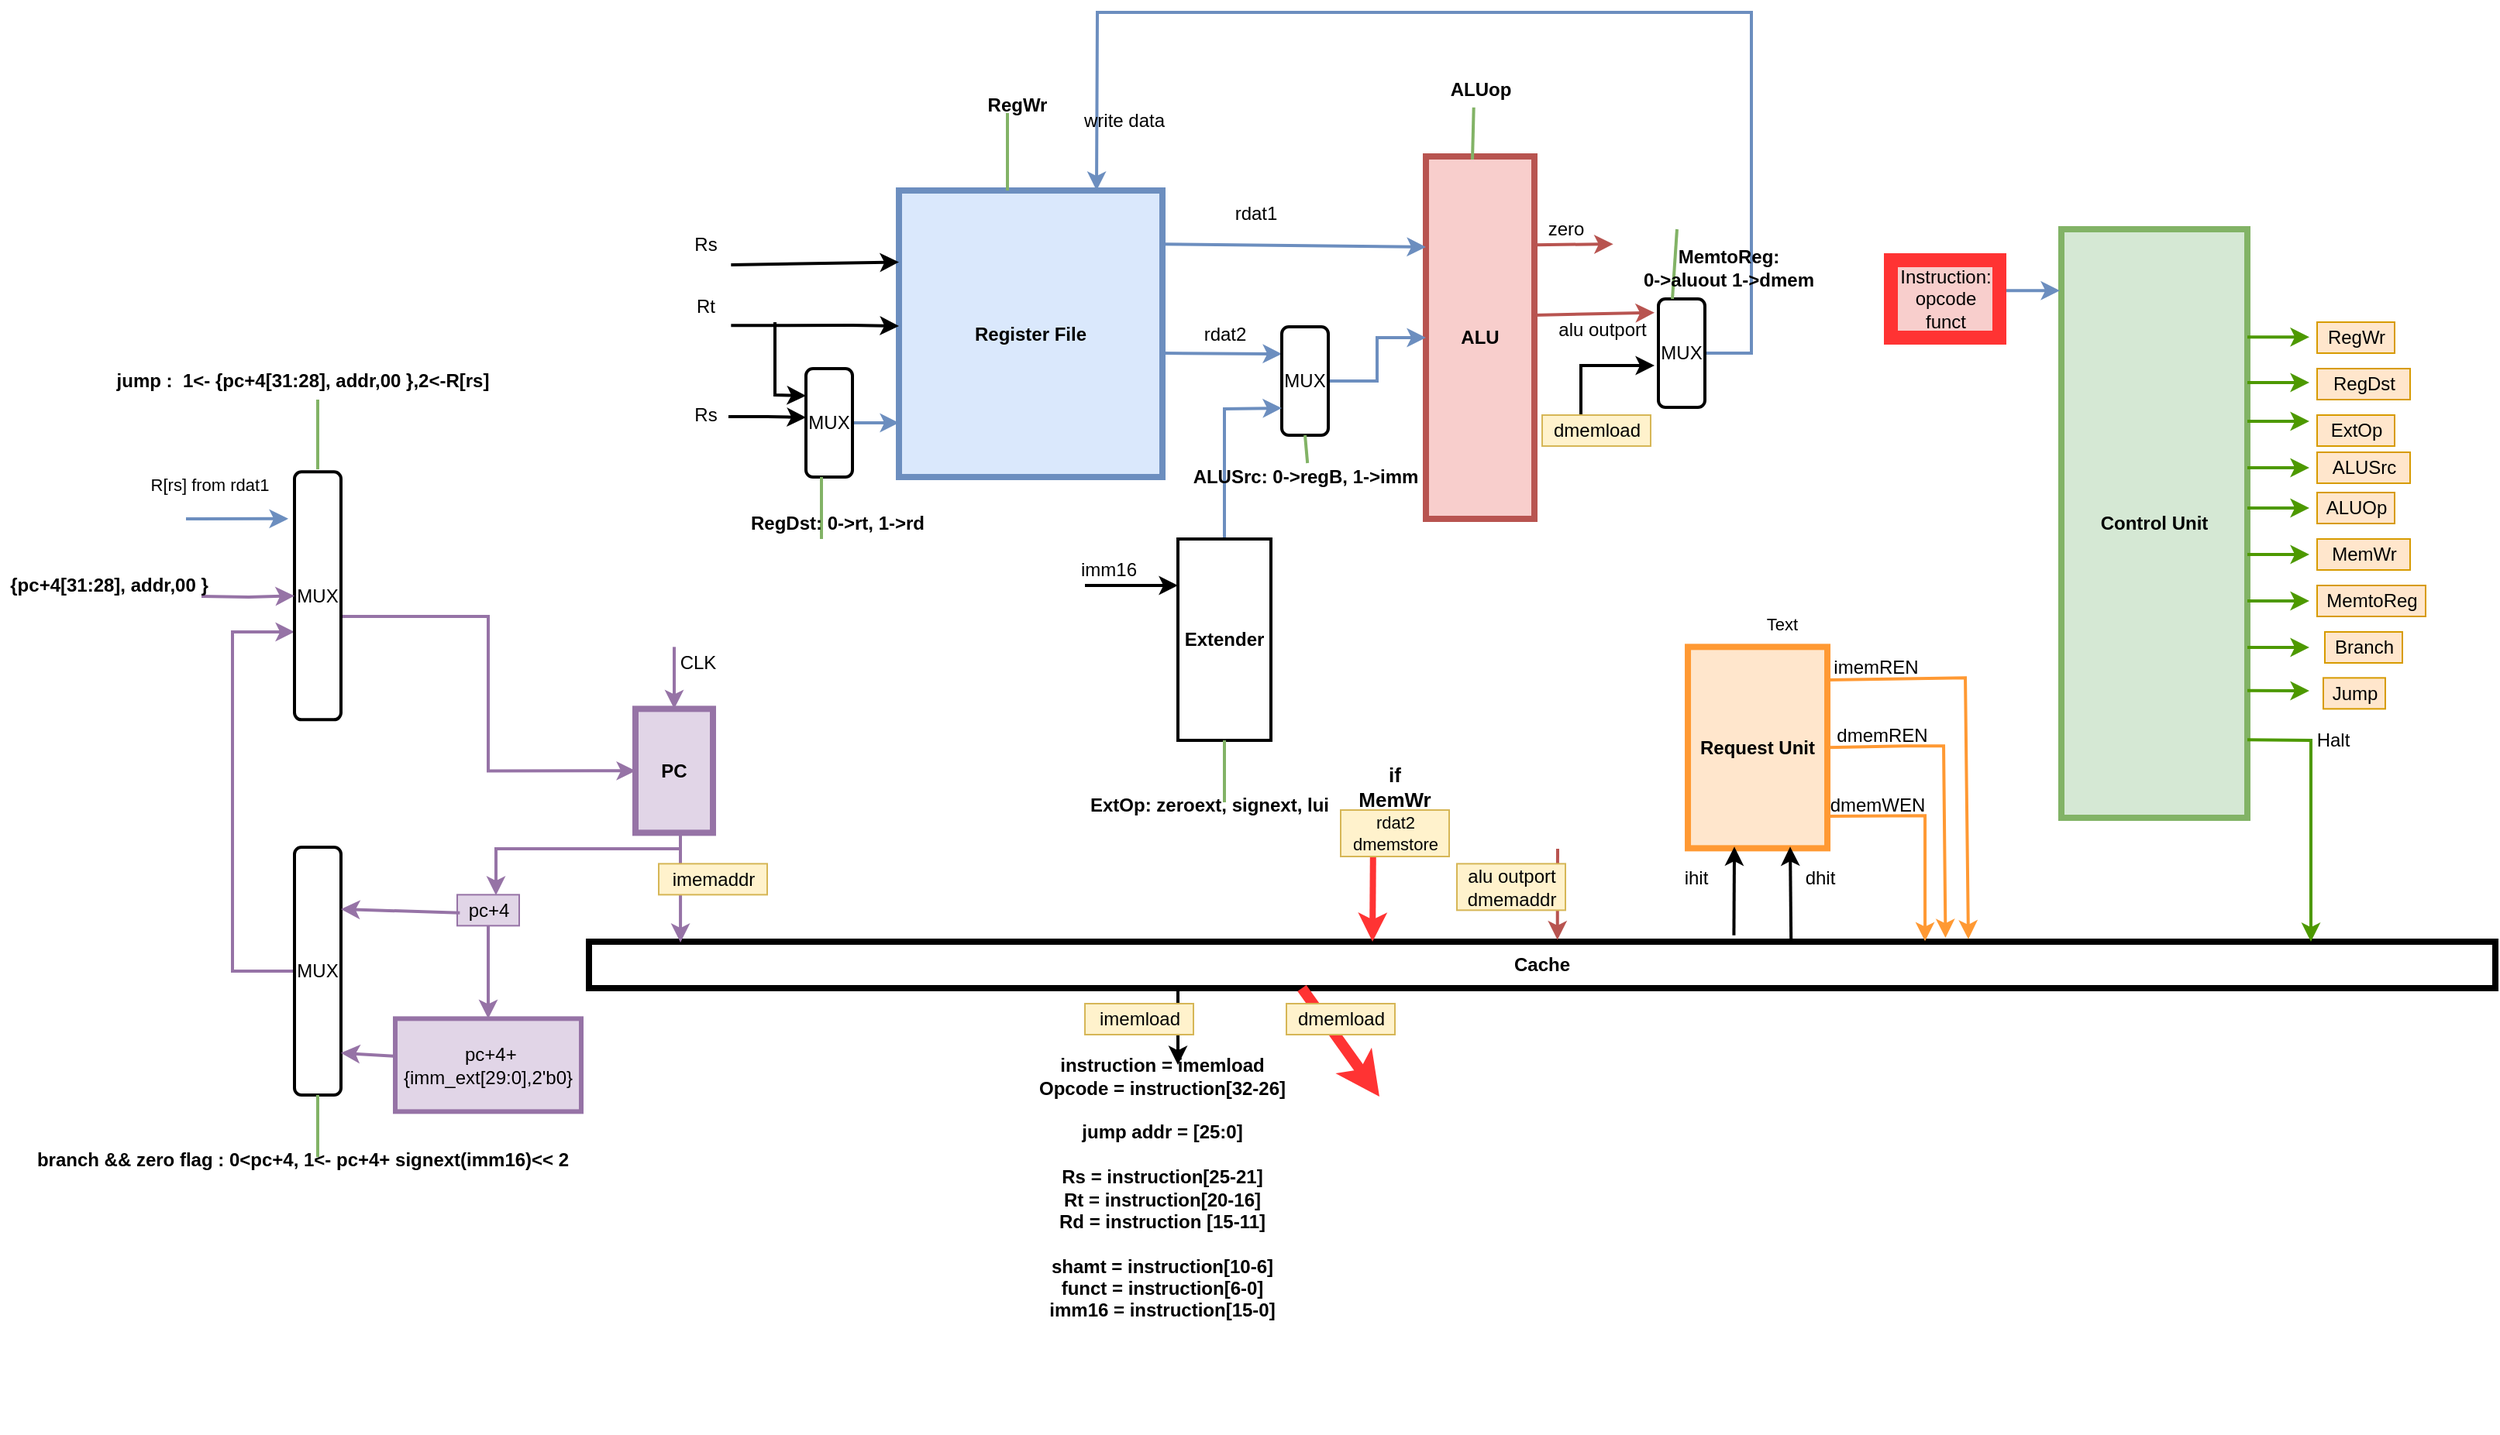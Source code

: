 <mxfile version="16.5.2" type="github"><diagram id="XHscCJ2Uq73kOh_t9XDs" name="Page-1"><mxGraphModel dx="2347" dy="714" grid="1" gridSize="10" guides="1" tooltips="1" connect="1" arrows="1" fold="1" page="1" pageScale="1" pageWidth="850" pageHeight="1100" math="0" shadow="0"><root><mxCell id="0"/><mxCell id="1" parent="0"/><mxCell id="Bbkdj-QdAkM-KLULdxjA-1" value="&lt;b&gt;PC&lt;/b&gt;" style="rounded=0;whiteSpace=wrap;html=1;fillColor=#e1d5e7;strokeColor=#9673a6;strokeWidth=4;" vertex="1" parent="1"><mxGeometry x="-220" y="599.68" width="50" height="80" as="geometry"/></mxCell><mxCell id="Bbkdj-QdAkM-KLULdxjA-15" value="&lt;b&gt;Register File&lt;/b&gt;" style="rounded=0;whiteSpace=wrap;html=1;fillColor=#dae8fc;strokeColor=#6c8ebf;strokeWidth=4;" vertex="1" parent="1"><mxGeometry x="-50" y="265" width="170" height="185" as="geometry"/></mxCell><mxCell id="Bbkdj-QdAkM-KLULdxjA-16" value="&lt;b&gt;Control Unit&lt;/b&gt;" style="rounded=0;whiteSpace=wrap;html=1;fillColor=#d5e8d4;strokeColor=#82b366;strokeWidth=4;" vertex="1" parent="1"><mxGeometry x="700" y="290" width="120" height="380" as="geometry"/></mxCell><mxCell id="Bbkdj-QdAkM-KLULdxjA-19" value="&lt;b&gt;ALU&lt;/b&gt;" style="rounded=0;whiteSpace=wrap;html=1;strokeColor=#b85450;strokeWidth=4;fillColor=#f8cecc;" vertex="1" parent="1"><mxGeometry x="290" y="243" width="70" height="234" as="geometry"/></mxCell><mxCell id="Bbkdj-QdAkM-KLULdxjA-20" value="" style="endArrow=classic;html=1;rounded=0;strokeColor=#6c8ebf;strokeWidth=2;fillColor=#dae8fc;" edge="1" parent="1"><mxGeometry width="50" height="50" relative="1" as="geometry"><mxPoint x="659" y="329.58" as="sourcePoint"/><mxPoint x="699" y="329.58" as="targetPoint"/></mxGeometry></mxCell><mxCell id="Bbkdj-QdAkM-KLULdxjA-21" value="" style="endArrow=classic;html=1;rounded=0;strokeColor=#4D9900;strokeWidth=2;" edge="1" parent="1"><mxGeometry width="50" height="50" relative="1" as="geometry"><mxPoint x="820" y="359.58" as="sourcePoint"/><mxPoint x="860" y="359.58" as="targetPoint"/></mxGeometry></mxCell><mxCell id="Bbkdj-QdAkM-KLULdxjA-22" value="" style="endArrow=classic;html=1;rounded=0;strokeColor=#4D9900;strokeWidth=2;" edge="1" parent="1"><mxGeometry width="50" height="50" relative="1" as="geometry"><mxPoint x="820" y="389" as="sourcePoint"/><mxPoint x="860" y="389" as="targetPoint"/><Array as="points"><mxPoint x="830" y="389"/></Array></mxGeometry></mxCell><mxCell id="Bbkdj-QdAkM-KLULdxjA-23" value="" style="endArrow=classic;html=1;rounded=0;strokeColor=#4D9900;strokeWidth=2;" edge="1" parent="1"><mxGeometry width="50" height="50" relative="1" as="geometry"><mxPoint x="820" y="414" as="sourcePoint"/><mxPoint x="860" y="414" as="targetPoint"/></mxGeometry></mxCell><mxCell id="Bbkdj-QdAkM-KLULdxjA-24" value="" style="endArrow=classic;html=1;rounded=0;strokeColor=#4D9900;strokeWidth=2;" edge="1" parent="1"><mxGeometry width="50" height="50" relative="1" as="geometry"><mxPoint x="820" y="444" as="sourcePoint"/><mxPoint x="860" y="444" as="targetPoint"/></mxGeometry></mxCell><mxCell id="Bbkdj-QdAkM-KLULdxjA-25" value="" style="endArrow=classic;html=1;rounded=0;strokeColor=#4D9900;strokeWidth=2;" edge="1" parent="1"><mxGeometry width="50" height="50" relative="1" as="geometry"><mxPoint x="820" y="470" as="sourcePoint"/><mxPoint x="860" y="470" as="targetPoint"/></mxGeometry></mxCell><mxCell id="Bbkdj-QdAkM-KLULdxjA-26" value="" style="endArrow=classic;html=1;rounded=0;strokeColor=#4D9900;strokeWidth=2;" edge="1" parent="1"><mxGeometry width="50" height="50" relative="1" as="geometry"><mxPoint x="820" y="500" as="sourcePoint"/><mxPoint x="860" y="500" as="targetPoint"/></mxGeometry></mxCell><mxCell id="Bbkdj-QdAkM-KLULdxjA-27" value="" style="endArrow=classic;html=1;rounded=0;strokeColor=#4D9900;strokeWidth=2;" edge="1" parent="1"><mxGeometry width="50" height="50" relative="1" as="geometry"><mxPoint x="820" y="530" as="sourcePoint"/><mxPoint x="860" y="530" as="targetPoint"/></mxGeometry></mxCell><mxCell id="Bbkdj-QdAkM-KLULdxjA-33" value="RegWr" style="text;html=1;align=center;verticalAlign=middle;resizable=0;points=[];autosize=1;strokeColor=#d79b00;fillColor=#ffe6cc;" vertex="1" parent="1"><mxGeometry x="865" y="350" width="50" height="20" as="geometry"/></mxCell><mxCell id="Bbkdj-QdAkM-KLULdxjA-34" value="RegDst" style="text;html=1;align=center;verticalAlign=middle;resizable=0;points=[];autosize=1;strokeColor=#d79b00;fillColor=#ffe6cc;" vertex="1" parent="1"><mxGeometry x="865" y="380" width="60" height="20" as="geometry"/></mxCell><mxCell id="Bbkdj-QdAkM-KLULdxjA-35" value="ExtOp" style="text;html=1;align=center;verticalAlign=middle;resizable=0;points=[];autosize=1;strokeColor=#d79b00;fillColor=#ffe6cc;" vertex="1" parent="1"><mxGeometry x="865" y="410" width="50" height="20" as="geometry"/></mxCell><mxCell id="Bbkdj-QdAkM-KLULdxjA-36" value="ALUSrc" style="text;html=1;align=center;verticalAlign=middle;resizable=0;points=[];autosize=1;strokeColor=#d79b00;fillColor=#ffe6cc;" vertex="1" parent="1"><mxGeometry x="865" y="434" width="60" height="20" as="geometry"/></mxCell><mxCell id="Bbkdj-QdAkM-KLULdxjA-37" value="ALUOp" style="text;html=1;align=center;verticalAlign=middle;resizable=0;points=[];autosize=1;strokeColor=#d79b00;fillColor=#ffe6cc;" vertex="1" parent="1"><mxGeometry x="865" y="460" width="50" height="20" as="geometry"/></mxCell><mxCell id="Bbkdj-QdAkM-KLULdxjA-38" value="MemWr" style="text;html=1;align=center;verticalAlign=middle;resizable=0;points=[];autosize=1;strokeColor=#d79b00;fillColor=#ffe6cc;" vertex="1" parent="1"><mxGeometry x="865" y="490" width="60" height="20" as="geometry"/></mxCell><mxCell id="Bbkdj-QdAkM-KLULdxjA-39" value="MemtoReg" style="text;html=1;align=center;verticalAlign=middle;resizable=0;points=[];autosize=1;strokeColor=#d79b00;fillColor=#ffe6cc;" vertex="1" parent="1"><mxGeometry x="865" y="520" width="70" height="20" as="geometry"/></mxCell><mxCell id="Bbkdj-QdAkM-KLULdxjA-41" value="" style="endArrow=classic;html=1;rounded=0;strokeColor=#4D9900;strokeWidth=2;" edge="1" parent="1"><mxGeometry width="50" height="50" relative="1" as="geometry"><mxPoint x="820" y="560.0" as="sourcePoint"/><mxPoint x="860" y="560.0" as="targetPoint"/></mxGeometry></mxCell><mxCell id="Bbkdj-QdAkM-KLULdxjA-42" value="Branch" style="text;html=1;align=center;verticalAlign=middle;resizable=0;points=[];autosize=1;strokeColor=#d79b00;fillColor=#ffe6cc;" vertex="1" parent="1"><mxGeometry x="870" y="550" width="50" height="20" as="geometry"/></mxCell><mxCell id="Bbkdj-QdAkM-KLULdxjA-43" value="" style="endArrow=classic;html=1;rounded=0;strokeColor=#4D9900;strokeWidth=2;exitX=1;exitY=0.784;exitDx=0;exitDy=0;exitPerimeter=0;" edge="1" parent="1" source="Bbkdj-QdAkM-KLULdxjA-16"><mxGeometry width="50" height="50" relative="1" as="geometry"><mxPoint x="825" y="588" as="sourcePoint"/><mxPoint x="860" y="588" as="targetPoint"/></mxGeometry></mxCell><mxCell id="Bbkdj-QdAkM-KLULdxjA-44" value="Jump" style="text;html=1;align=center;verticalAlign=middle;resizable=0;points=[];autosize=1;strokeColor=#d79b00;fillColor=#ffe6cc;" vertex="1" parent="1"><mxGeometry x="869" y="579.68" width="40" height="20" as="geometry"/></mxCell><mxCell id="Bbkdj-QdAkM-KLULdxjA-47" value="&lt;div&gt;Instruction:&lt;/div&gt;&lt;div&gt;opcode &lt;br&gt;&lt;/div&gt;&lt;div&gt;funct&lt;br&gt;&lt;/div&gt;" style="text;html=1;align=center;verticalAlign=middle;resizable=0;points=[];autosize=1;strokeColor=#FF3333;fillColor=#f8cecc;strokeWidth=9;" vertex="1" parent="1"><mxGeometry x="590" y="310" width="70" height="50" as="geometry"/></mxCell><mxCell id="Bbkdj-QdAkM-KLULdxjA-48" value="&lt;b&gt;Cache&lt;/b&gt;" style="rounded=0;whiteSpace=wrap;html=1;strokeWidth=4;" vertex="1" parent="1"><mxGeometry x="-250" y="750" width="1230" height="30" as="geometry"/></mxCell><mxCell id="Bbkdj-QdAkM-KLULdxjA-53" value="" style="endArrow=classic;html=1;rounded=0;strokeColor=#4D9900;strokeWidth=2;exitX=1;exitY=0.784;exitDx=0;exitDy=0;exitPerimeter=0;" edge="1" parent="1"><mxGeometry width="50" height="50" relative="1" as="geometry"><mxPoint x="820" y="619.58" as="sourcePoint"/><mxPoint x="861" y="750" as="targetPoint"/><Array as="points"><mxPoint x="861" y="620"/></Array></mxGeometry></mxCell><mxCell id="Bbkdj-QdAkM-KLULdxjA-54" value="Halt" style="text;html=1;align=center;verticalAlign=middle;resizable=0;points=[];autosize=1;strokeColor=none;fillColor=none;fontColor=#000000;" vertex="1" parent="1"><mxGeometry x="855" y="610" width="40" height="20" as="geometry"/></mxCell><mxCell id="Bbkdj-QdAkM-KLULdxjA-57" value="" style="endArrow=classic;html=1;rounded=0;strokeWidth=2;" edge="1" parent="1"><mxGeometry width="50" height="50" relative="1" as="geometry"><mxPoint x="130" y="780" as="sourcePoint"/><mxPoint x="130" y="829.5" as="targetPoint"/></mxGeometry></mxCell><mxCell id="Bbkdj-QdAkM-KLULdxjA-58" value="" style="endArrow=classic;html=1;rounded=0;strokeWidth=7;fontColor=#FF3333;strokeColor=#FF3333;" edge="1" parent="1"><mxGeometry width="50" height="50" relative="1" as="geometry"><mxPoint x="210" y="780" as="sourcePoint"/><mxPoint x="260" y="850" as="targetPoint"/></mxGeometry></mxCell><mxCell id="Bbkdj-QdAkM-KLULdxjA-59" value="imemload" style="text;html=1;align=center;verticalAlign=middle;resizable=0;points=[];autosize=1;fillColor=#fff2cc;strokeColor=#d6b656;" vertex="1" parent="1"><mxGeometry x="70" y="790" width="70" height="20" as="geometry"/></mxCell><mxCell id="Bbkdj-QdAkM-KLULdxjA-61" value="dmemload" style="text;html=1;align=center;verticalAlign=middle;resizable=0;points=[];autosize=1;strokeColor=#d6b656;fillColor=#fff2cc;" vertex="1" parent="1"><mxGeometry x="200" y="790" width="70" height="20" as="geometry"/></mxCell><mxCell id="Bbkdj-QdAkM-KLULdxjA-65" value="&lt;div&gt;instruction = imemload&lt;/div&gt;&lt;div&gt;Opcode = instruction[32-26]&lt;/div&gt;&lt;div&gt;&lt;br&gt;&lt;/div&gt;&lt;div&gt;jump addr = [25:0]&lt;br&gt;&lt;/div&gt;&lt;div&gt;&lt;br&gt;&lt;/div&gt;&lt;div&gt;Rs = instruction[25-21]&lt;/div&gt;&lt;div&gt;Rt = instruction[20-16]&lt;/div&gt;&lt;div&gt;Rd = instruction [15-11]&lt;/div&gt;&lt;div&gt;&lt;br&gt;&lt;/div&gt;&lt;div&gt;&lt;div&gt;shamt = instruction[10-6]&lt;/div&gt;&lt;div&gt;funct = instruction[6-0]&lt;br&gt;&lt;/div&gt;&lt;div&gt;imm16 = instruction[15-0]&lt;/div&gt;&lt;div&gt;&lt;br&gt;&lt;/div&gt;&lt;/div&gt;&lt;div&gt;&lt;br&gt;&lt;/div&gt;&lt;div&gt;&lt;br&gt;&lt;/div&gt;&lt;div&gt;&lt;br&gt;&lt;/div&gt;&lt;div&gt;&lt;br&gt;&lt;/div&gt;" style="text;html=1;strokeColor=none;fillColor=none;align=center;verticalAlign=middle;whiteSpace=wrap;rounded=0;fontStyle=1" vertex="1" parent="1"><mxGeometry x="20" y="930" width="200" height="30" as="geometry"/></mxCell><mxCell id="Bbkdj-QdAkM-KLULdxjA-68" value="" style="endArrow=classic;html=1;rounded=0;strokeWidth=2;entryX=0;entryY=0.25;entryDx=0;entryDy=0;exitX=1.056;exitY=1.15;exitDx=0;exitDy=0;exitPerimeter=0;" edge="1" parent="1" source="Bbkdj-QdAkM-KLULdxjA-70" target="Bbkdj-QdAkM-KLULdxjA-15"><mxGeometry width="50" height="50" relative="1" as="geometry"><mxPoint x="-100" y="312" as="sourcePoint"/><mxPoint x="-32" y="529.5" as="targetPoint"/></mxGeometry></mxCell><mxCell id="Bbkdj-QdAkM-KLULdxjA-70" value="Rs" style="text;html=1;align=center;verticalAlign=middle;resizable=0;points=[];autosize=1;strokeColor=none;fillColor=none;fontColor=#000000;" vertex="1" parent="1"><mxGeometry x="-190" y="290" width="30" height="20" as="geometry"/></mxCell><mxCell id="Bbkdj-QdAkM-KLULdxjA-71" value="" style="endArrow=classic;html=1;rounded=0;strokeWidth=2;entryX=0;entryY=0.25;entryDx=0;entryDy=0;exitX=1.056;exitY=1.108;exitDx=0;exitDy=0;exitPerimeter=0;" edge="1" parent="1" source="Bbkdj-QdAkM-KLULdxjA-72"><mxGeometry width="50" height="50" relative="1" as="geometry"><mxPoint x="-150" y="352" as="sourcePoint"/><mxPoint x="-50" y="352.5" as="targetPoint"/><Array as="points"><mxPoint x="-80" y="352"/></Array></mxGeometry></mxCell><mxCell id="Bbkdj-QdAkM-KLULdxjA-72" value="Rt" style="text;html=1;align=center;verticalAlign=middle;resizable=0;points=[];autosize=1;strokeColor=none;fillColor=none;fontColor=#000000;" vertex="1" parent="1"><mxGeometry x="-190" y="330" width="30" height="20" as="geometry"/></mxCell><mxCell id="Bbkdj-QdAkM-KLULdxjA-73" value="" style="endArrow=classic;html=1;rounded=0;strokeWidth=2;entryX=0;entryY=0.25;entryDx=0;entryDy=0;" edge="1" parent="1"><mxGeometry width="50" height="50" relative="1" as="geometry"><mxPoint x="-160" y="411" as="sourcePoint"/><mxPoint x="-110" y="411.5" as="targetPoint"/><Array as="points"><mxPoint x="-135" y="411"/></Array></mxGeometry></mxCell><mxCell id="Bbkdj-QdAkM-KLULdxjA-74" value="Rs" style="text;html=1;align=center;verticalAlign=middle;resizable=0;points=[];autosize=1;strokeColor=none;fillColor=none;fontColor=#000000;" vertex="1" parent="1"><mxGeometry x="-190" y="400" width="30" height="20" as="geometry"/></mxCell><mxCell id="Bbkdj-QdAkM-KLULdxjA-77" value="" style="edgeStyle=orthogonalEdgeStyle;rounded=0;orthogonalLoop=1;jettySize=auto;html=1;fontColor=#000000;strokeColor=#6c8ebf;strokeWidth=2;fillColor=#dae8fc;" edge="1" parent="1" source="Bbkdj-QdAkM-KLULdxjA-75" target="Bbkdj-QdAkM-KLULdxjA-15"><mxGeometry relative="1" as="geometry"><Array as="points"><mxPoint x="-60" y="415"/><mxPoint x="-60" y="415"/></Array></mxGeometry></mxCell><mxCell id="Bbkdj-QdAkM-KLULdxjA-75" value="MUX" style="rounded=1;whiteSpace=wrap;html=1;strokeWidth=2;" vertex="1" parent="1"><mxGeometry x="-110" y="380" width="30" height="70" as="geometry"/></mxCell><mxCell id="Bbkdj-QdAkM-KLULdxjA-76" value="" style="endArrow=classic;html=1;rounded=0;fontColor=#000000;strokeWidth=2;entryX=0;entryY=0.25;entryDx=0;entryDy=0;" edge="1" parent="1" target="Bbkdj-QdAkM-KLULdxjA-75"><mxGeometry width="50" height="50" relative="1" as="geometry"><mxPoint x="-130" y="350" as="sourcePoint"/><mxPoint x="70" y="490" as="targetPoint"/><Array as="points"><mxPoint x="-130" y="397"/></Array></mxGeometry></mxCell><mxCell id="Bbkdj-QdAkM-KLULdxjA-78" value="" style="endArrow=none;html=1;rounded=0;fontColor=#000000;strokeColor=#82b366;strokeWidth=2;fillColor=#d5e8d4;" edge="1" parent="1"><mxGeometry width="50" height="50" relative="1" as="geometry"><mxPoint x="-100" y="490" as="sourcePoint"/><mxPoint x="-100" y="450" as="targetPoint"/></mxGeometry></mxCell><mxCell id="Bbkdj-QdAkM-KLULdxjA-79" value="RegDst: 0-&amp;gt;rt, 1-&amp;gt;rd" style="text;html=1;align=center;verticalAlign=middle;resizable=0;points=[];autosize=1;strokeColor=none;fillColor=none;fontColor=#000000;fontStyle=1" vertex="1" parent="1"><mxGeometry x="-155" y="470" width="130" height="20" as="geometry"/></mxCell><mxCell id="Bbkdj-QdAkM-KLULdxjA-80" value="" style="endArrow=classic;html=1;rounded=0;strokeColor=#6c8ebf;strokeWidth=2;fillColor=#dae8fc;entryX=0;entryY=0.25;entryDx=0;entryDy=0;" edge="1" parent="1" target="Bbkdj-QdAkM-KLULdxjA-19"><mxGeometry width="50" height="50" relative="1" as="geometry"><mxPoint x="120" y="299.58" as="sourcePoint"/><mxPoint x="160" y="299.58" as="targetPoint"/></mxGeometry></mxCell><mxCell id="Bbkdj-QdAkM-KLULdxjA-81" value="rdat1" style="text;html=1;align=center;verticalAlign=middle;resizable=0;points=[];autosize=1;strokeColor=none;fillColor=none;fontColor=#000000;" vertex="1" parent="1"><mxGeometry x="160" y="270" width="40" height="20" as="geometry"/></mxCell><mxCell id="Bbkdj-QdAkM-KLULdxjA-82" value="rdat2" style="text;html=1;align=center;verticalAlign=middle;resizable=0;points=[];autosize=1;strokeColor=none;fillColor=none;fontColor=#000000;" vertex="1" parent="1"><mxGeometry x="140" y="347.5" width="40" height="20" as="geometry"/></mxCell><mxCell id="Bbkdj-QdAkM-KLULdxjA-83" value="" style="endArrow=classic;html=1;rounded=0;strokeColor=#6c8ebf;strokeWidth=2;fillColor=#dae8fc;entryX=0;entryY=0.25;entryDx=0;entryDy=0;" edge="1" parent="1" target="Bbkdj-QdAkM-KLULdxjA-100"><mxGeometry width="50" height="50" relative="1" as="geometry"><mxPoint x="120" y="370.0" as="sourcePoint"/><mxPoint x="160" y="370.0" as="targetPoint"/></mxGeometry></mxCell><mxCell id="Bbkdj-QdAkM-KLULdxjA-84" value="" style="endArrow=none;html=1;rounded=0;fontColor=#000000;strokeColor=#82b366;strokeWidth=2;fillColor=#d5e8d4;" edge="1" parent="1"><mxGeometry width="50" height="50" relative="1" as="geometry"><mxPoint x="20" y="265" as="sourcePoint"/><mxPoint x="20" y="215" as="targetPoint"/></mxGeometry></mxCell><mxCell id="Bbkdj-QdAkM-KLULdxjA-85" value="RegWr" style="text;html=1;align=center;verticalAlign=middle;resizable=0;points=[];autosize=1;strokeColor=none;fillColor=none;fontColor=#000000;fontStyle=1" vertex="1" parent="1"><mxGeometry x="1" y="200" width="50" height="20" as="geometry"/></mxCell><mxCell id="Bbkdj-QdAkM-KLULdxjA-86" value="" style="endArrow=classic;html=1;rounded=0;fontColor=#000000;strokeColor=#6c8ebf;strokeWidth=2;entryX=0.75;entryY=0;entryDx=0;entryDy=0;fillColor=#dae8fc;exitX=1;exitY=0.5;exitDx=0;exitDy=0;" edge="1" parent="1" source="Bbkdj-QdAkM-KLULdxjA-127" target="Bbkdj-QdAkM-KLULdxjA-15"><mxGeometry width="50" height="50" relative="1" as="geometry"><mxPoint x="78" y="220" as="sourcePoint"/><mxPoint x="370" y="350" as="targetPoint"/><Array as="points"><mxPoint x="500" y="370"/><mxPoint x="500" y="150"/><mxPoint x="78" y="150"/></Array></mxGeometry></mxCell><mxCell id="Bbkdj-QdAkM-KLULdxjA-88" value="write data" style="text;html=1;align=center;verticalAlign=middle;resizable=0;points=[];autosize=1;strokeColor=none;fillColor=none;fontColor=#000000;" vertex="1" parent="1"><mxGeometry x="60" y="210" width="70" height="20" as="geometry"/></mxCell><mxCell id="Bbkdj-QdAkM-KLULdxjA-89" value="&lt;b&gt;Request Unit&lt;/b&gt;" style="rounded=0;whiteSpace=wrap;html=1;fillColor=#ffe6cc;strokeColor=#FF9933;strokeWidth=4;" vertex="1" parent="1"><mxGeometry x="459.02" y="559.68" width="90" height="130" as="geometry"/></mxCell><mxCell id="Bbkdj-QdAkM-KLULdxjA-90" value="" style="endArrow=classic;html=1;rounded=0;strokeWidth=2;exitX=0.203;exitY=-0.094;exitDx=0;exitDy=0;exitPerimeter=0;" edge="1" parent="1"><mxGeometry width="50" height="50" relative="1" as="geometry"><mxPoint x="488.71" y="745.86" as="sourcePoint"/><mxPoint x="489.02" y="688.68" as="targetPoint"/></mxGeometry></mxCell><mxCell id="Bbkdj-QdAkM-KLULdxjA-91" value="ihit " style="text;html=1;align=center;verticalAlign=middle;resizable=0;points=[];autosize=1;strokeColor=none;fillColor=none;" vertex="1" parent="1"><mxGeometry x="449.02" y="698.68" width="30" height="20" as="geometry"/></mxCell><mxCell id="Bbkdj-QdAkM-KLULdxjA-92" value="" style="endArrow=classic;html=1;rounded=0;strokeWidth=2;exitX=0.233;exitY=0.044;exitDx=0;exitDy=0;exitPerimeter=0;" edge="1" parent="1"><mxGeometry width="50" height="50" relative="1" as="geometry"><mxPoint x="525.61" y="750.0" as="sourcePoint"/><mxPoint x="525.02" y="688.68" as="targetPoint"/></mxGeometry></mxCell><mxCell id="Bbkdj-QdAkM-KLULdxjA-93" value="dhit" style="text;html=1;align=center;verticalAlign=middle;resizable=0;points=[];autosize=1;strokeColor=none;fillColor=none;" vertex="1" parent="1"><mxGeometry x="529.02" y="698.68" width="30" height="20" as="geometry"/></mxCell><mxCell id="Bbkdj-QdAkM-KLULdxjA-94" value="" style="endArrow=classic;html=1;rounded=0;exitX=1;exitY=0.164;exitDx=0;exitDy=0;exitPerimeter=0;strokeColor=#FF9933;strokeWidth=2;entryX=0.326;entryY=-0.011;entryDx=0;entryDy=0;entryPerimeter=0;" edge="1" parent="1" source="Bbkdj-QdAkM-KLULdxjA-89"><mxGeometry width="50" height="50" relative="1" as="geometry"><mxPoint x="629.02" y="598.68" as="sourcePoint"/><mxPoint x="640" y="748.35" as="targetPoint"/><Array as="points"><mxPoint x="638.02" y="579.68"/></Array></mxGeometry></mxCell><mxCell id="Bbkdj-QdAkM-KLULdxjA-95" value="imemREN" style="text;html=1;align=center;verticalAlign=middle;resizable=0;points=[];autosize=1;strokeColor=none;fillColor=none;" vertex="1" parent="1"><mxGeometry x="545.02" y="562.68" width="70" height="20" as="geometry"/></mxCell><mxCell id="Bbkdj-QdAkM-KLULdxjA-96" value="" style="endArrow=classic;html=1;rounded=0;exitX=1;exitY=0.5;exitDx=0;exitDy=0;strokeColor=#FF9933;strokeWidth=2;entryX=0.314;entryY=-0.039;entryDx=0;entryDy=0;entryPerimeter=0;" edge="1" parent="1" source="Bbkdj-QdAkM-KLULdxjA-89"><mxGeometry width="50" height="50" relative="1" as="geometry"><mxPoint x="569.02" y="610.0" as="sourcePoint"/><mxPoint x="625.24" y="747.51" as="targetPoint"/><Array as="points"><mxPoint x="599.02" y="623.68"/><mxPoint x="624.02" y="623.68"/></Array></mxGeometry></mxCell><mxCell id="Bbkdj-QdAkM-KLULdxjA-97" value="dmemREN" style="text;html=1;align=center;verticalAlign=middle;resizable=0;points=[];autosize=1;strokeColor=none;fillColor=none;" vertex="1" parent="1"><mxGeometry x="549.02" y="606.68" width="70" height="20" as="geometry"/></mxCell><mxCell id="Bbkdj-QdAkM-KLULdxjA-98" value="" style="endArrow=classic;html=1;rounded=0;exitX=1;exitY=0.164;exitDx=0;exitDy=0;exitPerimeter=0;strokeColor=#FF9933;strokeWidth=2;" edge="1" parent="1"><mxGeometry width="50" height="50" relative="1" as="geometry"><mxPoint x="549.02" y="669.0" as="sourcePoint"/><mxPoint x="612.02" y="749.68" as="targetPoint"/><Array as="points"><mxPoint x="612.02" y="668.68"/></Array></mxGeometry></mxCell><mxCell id="Bbkdj-QdAkM-KLULdxjA-99" value="dmemWEN" style="text;html=1;align=center;verticalAlign=middle;resizable=0;points=[];autosize=1;strokeColor=none;fillColor=none;" vertex="1" parent="1"><mxGeometry x="541.02" y="651.68" width="80" height="20" as="geometry"/></mxCell><mxCell id="Bbkdj-QdAkM-KLULdxjA-102" value="" style="edgeStyle=orthogonalEdgeStyle;rounded=0;orthogonalLoop=1;jettySize=auto;html=1;fontColor=#000000;strokeColor=#6c8ebf;strokeWidth=2;fillColor=#dae8fc;" edge="1" parent="1" source="Bbkdj-QdAkM-KLULdxjA-100" target="Bbkdj-QdAkM-KLULdxjA-19"><mxGeometry relative="1" as="geometry"/></mxCell><mxCell id="Bbkdj-QdAkM-KLULdxjA-100" value="MUX" style="rounded=1;whiteSpace=wrap;html=1;strokeWidth=2;" vertex="1" parent="1"><mxGeometry x="197" y="353" width="30" height="70" as="geometry"/></mxCell><mxCell id="Bbkdj-QdAkM-KLULdxjA-101" value="" style="endArrow=classic;html=1;rounded=0;fontColor=#000000;strokeColor=#6c8ebf;strokeWidth=2;fillColor=#dae8fc;entryX=0;entryY=0.75;entryDx=0;entryDy=0;" edge="1" parent="1" target="Bbkdj-QdAkM-KLULdxjA-100"><mxGeometry width="50" height="50" relative="1" as="geometry"><mxPoint x="160" y="490" as="sourcePoint"/><mxPoint x="370" y="470" as="targetPoint"/><Array as="points"><mxPoint x="160" y="406"/></Array></mxGeometry></mxCell><mxCell id="Bbkdj-QdAkM-KLULdxjA-103" value="" style="endArrow=none;html=1;rounded=0;fontColor=#000000;strokeColor=#82b366;strokeWidth=2;fillColor=#d5e8d4;startArrow=none;" edge="1" parent="1" source="Bbkdj-QdAkM-KLULdxjA-104"><mxGeometry width="50" height="50" relative="1" as="geometry"><mxPoint x="325" y="243" as="sourcePoint"/><mxPoint x="325" y="190" as="targetPoint"/></mxGeometry></mxCell><mxCell id="Bbkdj-QdAkM-KLULdxjA-104" value="ALUop" style="text;html=1;align=center;verticalAlign=middle;resizable=0;points=[];autosize=1;strokeColor=none;fillColor=none;fontColor=#000000;fontStyle=1" vertex="1" parent="1"><mxGeometry x="300" y="190" width="50" height="20" as="geometry"/></mxCell><mxCell id="Bbkdj-QdAkM-KLULdxjA-107" value="&lt;div&gt;ALUSrc: 0-&amp;gt;regB, 1-&amp;gt;imm&lt;br&gt;&lt;/div&gt;" style="text;html=1;align=center;verticalAlign=middle;resizable=0;points=[];autosize=1;strokeColor=none;fillColor=none;fontColor=#000000;fontStyle=1" vertex="1" parent="1"><mxGeometry x="132" y="440" width="160" height="20" as="geometry"/></mxCell><mxCell id="Bbkdj-QdAkM-KLULdxjA-108" value="" style="endArrow=none;html=1;rounded=0;fontColor=#000000;strokeColor=#82b366;strokeWidth=2;fillColor=#d5e8d4;entryX=0.417;entryY=1.067;entryDx=0;entryDy=0;entryPerimeter=0;" edge="1" parent="1" target="Bbkdj-QdAkM-KLULdxjA-104"><mxGeometry width="50" height="50" relative="1" as="geometry"><mxPoint x="320" y="245" as="sourcePoint"/><mxPoint x="370" y="195" as="targetPoint"/></mxGeometry></mxCell><mxCell id="Bbkdj-QdAkM-KLULdxjA-109" value="" style="endArrow=none;html=1;rounded=0;fontColor=#000000;strokeColor=#82b366;strokeWidth=2;fillColor=#d5e8d4;entryX=0.5;entryY=1;entryDx=0;entryDy=0;exitX=0.51;exitY=0.05;exitDx=0;exitDy=0;exitPerimeter=0;" edge="1" parent="1" source="Bbkdj-QdAkM-KLULdxjA-107" target="Bbkdj-QdAkM-KLULdxjA-100"><mxGeometry width="50" height="50" relative="1" as="geometry"><mxPoint x="330" y="255" as="sourcePoint"/><mxPoint x="330.85" y="221.34" as="targetPoint"/></mxGeometry></mxCell><mxCell id="Bbkdj-QdAkM-KLULdxjA-111" value="Extender" style="rounded=0;whiteSpace=wrap;html=1;strokeWidth=2;fontStyle=1" vertex="1" parent="1"><mxGeometry x="130" y="490" width="60" height="130" as="geometry"/></mxCell><mxCell id="Bbkdj-QdAkM-KLULdxjA-112" value="" style="endArrow=classic;html=1;rounded=0;fontColor=#000000;strokeWidth=2;fontStyle=0" edge="1" parent="1"><mxGeometry width="50" height="50" relative="1" as="geometry"><mxPoint x="70" y="520" as="sourcePoint"/><mxPoint x="130" y="520" as="targetPoint"/></mxGeometry></mxCell><mxCell id="Bbkdj-QdAkM-KLULdxjA-113" value="imm16" style="text;html=1;align=center;verticalAlign=middle;resizable=0;points=[];autosize=1;strokeColor=none;fillColor=none;fontColor=#000000;" vertex="1" parent="1"><mxGeometry x="60" y="500" width="50" height="20" as="geometry"/></mxCell><mxCell id="Bbkdj-QdAkM-KLULdxjA-116" value="" style="endArrow=none;html=1;rounded=0;fontColor=#000000;strokeColor=#82b366;strokeWidth=2;fillColor=#d5e8d4;" edge="1" parent="1"><mxGeometry width="50" height="50" relative="1" as="geometry"><mxPoint x="160" y="660" as="sourcePoint"/><mxPoint x="160" y="620" as="targetPoint"/></mxGeometry></mxCell><mxCell id="Bbkdj-QdAkM-KLULdxjA-117" value="ExtOp: zeroext, signext, lui " style="text;html=1;align=center;verticalAlign=middle;resizable=0;points=[];autosize=1;strokeColor=none;fillColor=none;fontColor=#000000;fontStyle=1" vertex="1" parent="1"><mxGeometry x="65" y="651.68" width="170" height="20" as="geometry"/></mxCell><mxCell id="Bbkdj-QdAkM-KLULdxjA-119" value="" style="endArrow=classic;html=1;rounded=0;fontColor=#000000;strokeColor=#b85450;strokeWidth=2;exitX=0.988;exitY=0.438;exitDx=0;exitDy=0;exitPerimeter=0;fillColor=#f8cecc;entryX=-0.083;entryY=0.126;entryDx=0;entryDy=0;entryPerimeter=0;" edge="1" parent="1" source="Bbkdj-QdAkM-KLULdxjA-19" target="Bbkdj-QdAkM-KLULdxjA-127"><mxGeometry width="50" height="50" relative="1" as="geometry"><mxPoint x="320" y="520" as="sourcePoint"/><mxPoint x="410" y="345" as="targetPoint"/></mxGeometry></mxCell><mxCell id="Bbkdj-QdAkM-KLULdxjA-120" value="" style="endArrow=classic;html=1;rounded=0;fontColor=#000000;strokeColor=#b85450;strokeWidth=2;exitX=0.988;exitY=0.438;exitDx=0;exitDy=0;exitPerimeter=0;fillColor=#f8cecc;" edge="1" parent="1"><mxGeometry width="50" height="50" relative="1" as="geometry"><mxPoint x="360.0" y="300.072" as="sourcePoint"/><mxPoint x="410.84" y="299.58" as="targetPoint"/></mxGeometry></mxCell><mxCell id="Bbkdj-QdAkM-KLULdxjA-121" value="zero " style="text;html=1;align=center;verticalAlign=middle;resizable=0;points=[];autosize=1;strokeColor=none;fillColor=none;fontColor=#000000;" vertex="1" parent="1"><mxGeometry x="360" y="280" width="40" height="20" as="geometry"/></mxCell><mxCell id="Bbkdj-QdAkM-KLULdxjA-122" value="alu outport" style="text;html=1;strokeColor=none;fillColor=none;align=center;verticalAlign=middle;whiteSpace=wrap;rounded=0;fontColor=#000000;" vertex="1" parent="1"><mxGeometry x="359.02" y="340" width="90" height="30" as="geometry"/></mxCell><mxCell id="Bbkdj-QdAkM-KLULdxjA-125" value="" style="endArrow=classic;html=1;rounded=0;fontColor=#000000;strokeColor=#b85450;strokeWidth=2;fillColor=#f8cecc;entryX=0.508;entryY=-0.039;entryDx=0;entryDy=0;entryPerimeter=0;" edge="1" parent="1" target="Bbkdj-QdAkM-KLULdxjA-48"><mxGeometry width="50" height="50" relative="1" as="geometry"><mxPoint x="375" y="690" as="sourcePoint"/><mxPoint x="370" y="500" as="targetPoint"/></mxGeometry></mxCell><mxCell id="Bbkdj-QdAkM-KLULdxjA-126" value="&lt;div&gt;alu outport&lt;br&gt;&lt;/div&gt;&lt;div&gt;dmemaddr&lt;br&gt;&lt;/div&gt;" style="text;html=1;align=center;verticalAlign=middle;resizable=0;points=[];autosize=1;strokeColor=#d6b656;fillColor=#fff2cc;" vertex="1" parent="1"><mxGeometry x="310" y="699.68" width="70" height="30" as="geometry"/></mxCell><mxCell id="Bbkdj-QdAkM-KLULdxjA-127" value="MUX" style="rounded=1;whiteSpace=wrap;html=1;strokeWidth=2;" vertex="1" parent="1"><mxGeometry x="440" y="335" width="30" height="70" as="geometry"/></mxCell><mxCell id="Bbkdj-QdAkM-KLULdxjA-131" value="" style="endArrow=classic;html=1;rounded=0;strokeWidth=2;entryX=-0.083;entryY=0.614;entryDx=0;entryDy=0;entryPerimeter=0;" edge="1" parent="1" target="Bbkdj-QdAkM-KLULdxjA-127"><mxGeometry width="50" height="50" relative="1" as="geometry"><mxPoint x="390" y="420" as="sourcePoint"/><mxPoint x="330" y="600" as="targetPoint"/><Array as="points"><mxPoint x="390" y="378"/></Array></mxGeometry></mxCell><mxCell id="Bbkdj-QdAkM-KLULdxjA-132" value="dmemload" style="text;html=1;align=center;verticalAlign=middle;resizable=0;points=[];autosize=1;strokeColor=#d6b656;fillColor=#fff2cc;" vertex="1" parent="1"><mxGeometry x="365" y="410" width="70" height="20" as="geometry"/></mxCell><mxCell id="Bbkdj-QdAkM-KLULdxjA-135" value="" style="endArrow=none;html=1;rounded=0;fontColor=#000000;strokeColor=#82b366;strokeWidth=2;fillColor=#d5e8d4;" edge="1" parent="1"><mxGeometry width="50" height="50" relative="1" as="geometry"><mxPoint x="449.02" y="335.0" as="sourcePoint"/><mxPoint x="452" y="290" as="targetPoint"/></mxGeometry></mxCell><mxCell id="Bbkdj-QdAkM-KLULdxjA-136" value="&lt;div&gt;MemtoReg:&lt;/div&gt;&lt;div&gt; 0-&amp;gt;aluout 1-&amp;gt;dmem&lt;/div&gt;" style="text;html=1;align=center;verticalAlign=middle;resizable=0;points=[];autosize=1;strokeColor=none;fillColor=none;fontColor=#000000;strokeWidth=1;fontStyle=1" vertex="1" parent="1"><mxGeometry x="420" y="300" width="130" height="30" as="geometry"/></mxCell><mxCell id="Bbkdj-QdAkM-KLULdxjA-138" value="" style="endArrow=classic;html=1;rounded=0;fontColor=#000000;strokeColor=#9673a6;strokeWidth=2;fillColor=#e1d5e7;entryX=0.048;entryY=0.017;entryDx=0;entryDy=0;entryPerimeter=0;" edge="1" parent="1" target="Bbkdj-QdAkM-KLULdxjA-48"><mxGeometry width="50" height="50" relative="1" as="geometry"><mxPoint x="-191" y="680" as="sourcePoint"/><mxPoint x="390" y="530" as="targetPoint"/></mxGeometry></mxCell><mxCell id="Bbkdj-QdAkM-KLULdxjA-139" value="imemaddr" style="text;html=1;align=center;verticalAlign=middle;resizable=0;points=[];autosize=1;strokeColor=#d6b656;fillColor=#fff2cc;" vertex="1" parent="1"><mxGeometry x="-205" y="699.68" width="70" height="20" as="geometry"/></mxCell><mxCell id="Bbkdj-QdAkM-KLULdxjA-140" value="" style="endArrow=classic;html=1;rounded=0;fontColor=#000000;strokeColor=#9673a6;strokeWidth=2;entryX=0.5;entryY=0;entryDx=0;entryDy=0;fillColor=#e1d5e7;" edge="1" parent="1" target="Bbkdj-QdAkM-KLULdxjA-1"><mxGeometry width="50" height="50" relative="1" as="geometry"><mxPoint x="-195" y="559.68" as="sourcePoint"/><mxPoint x="250" y="529.68" as="targetPoint"/></mxGeometry></mxCell><mxCell id="Bbkdj-QdAkM-KLULdxjA-141" value="CLK" style="text;html=1;align=center;verticalAlign=middle;resizable=0;points=[];autosize=1;strokeColor=none;fillColor=none;fontColor=#000000;" vertex="1" parent="1"><mxGeometry x="-200" y="559.68" width="40" height="20" as="geometry"/></mxCell><mxCell id="Bbkdj-QdAkM-KLULdxjA-143" value="" style="endArrow=classic;html=1;rounded=0;fontColor=#000000;strokeColor=#9673a6;strokeWidth=2;fillColor=#e1d5e7;" edge="1" parent="1"><mxGeometry width="50" height="50" relative="1" as="geometry"><mxPoint x="-190" y="690" as="sourcePoint"/><mxPoint x="-310" y="720" as="targetPoint"/><Array as="points"><mxPoint x="-310" y="690"/></Array></mxGeometry></mxCell><mxCell id="Bbkdj-QdAkM-KLULdxjA-146" value="" style="edgeStyle=orthogonalEdgeStyle;rounded=0;orthogonalLoop=1;jettySize=auto;html=1;fontColor=#000000;strokeColor=#9673a6;strokeWidth=2;fillColor=#e1d5e7;" edge="1" parent="1" source="Bbkdj-QdAkM-KLULdxjA-144" target="Bbkdj-QdAkM-KLULdxjA-145"><mxGeometry relative="1" as="geometry"/></mxCell><mxCell id="Bbkdj-QdAkM-KLULdxjA-144" value="pc+4" style="text;html=1;align=center;verticalAlign=middle;resizable=0;points=[];autosize=1;strokeColor=#9673a6;fillColor=#e1d5e7;" vertex="1" parent="1"><mxGeometry x="-335" y="719.68" width="40" height="20" as="geometry"/></mxCell><mxCell id="Bbkdj-QdAkM-KLULdxjA-145" value="&amp;nbsp;pc+4+ {imm_ext[29:0],2'b0}" style="whiteSpace=wrap;html=1;fillColor=#e1d5e7;strokeColor=#9673a6;gradientColor=none;strokeWidth=3;" vertex="1" parent="1"><mxGeometry x="-375" y="799.68" width="120" height="60" as="geometry"/></mxCell><mxCell id="Bbkdj-QdAkM-KLULdxjA-170" value="" style="edgeStyle=orthogonalEdgeStyle;shape=connector;rounded=0;orthogonalLoop=1;jettySize=auto;html=1;labelBackgroundColor=default;fontFamily=Helvetica;fontSize=11;fontColor=#000000;endArrow=classic;strokeColor=#9673a6;strokeWidth=2;fillColor=#e1d5e7;entryX=0;entryY=0.646;entryDx=0;entryDy=0;entryPerimeter=0;" edge="1" parent="1" source="Bbkdj-QdAkM-KLULdxjA-147" target="Bbkdj-QdAkM-KLULdxjA-153"><mxGeometry relative="1" as="geometry"><mxPoint x="-510" y="550" as="targetPoint"/><Array as="points"><mxPoint x="-480" y="769"/><mxPoint x="-480" y="550"/></Array></mxGeometry></mxCell><mxCell id="Bbkdj-QdAkM-KLULdxjA-147" value="MUX" style="rounded=1;whiteSpace=wrap;html=1;strokeWidth=2;" vertex="1" parent="1"><mxGeometry x="-440" y="689" width="30" height="160" as="geometry"/></mxCell><mxCell id="Bbkdj-QdAkM-KLULdxjA-148" value="" style="endArrow=classic;html=1;rounded=0;labelBackgroundColor=default;fontFamily=Helvetica;fontSize=11;fontColor=#000000;strokeColor=#9673a6;strokeWidth=2;fillColor=#e1d5e7;shape=connector;entryX=1;entryY=0.25;entryDx=0;entryDy=0;exitX=0.042;exitY=0.583;exitDx=0;exitDy=0;exitPerimeter=0;" edge="1" parent="1" source="Bbkdj-QdAkM-KLULdxjA-144" target="Bbkdj-QdAkM-KLULdxjA-147"><mxGeometry width="50" height="50" relative="1" as="geometry"><mxPoint x="-30" y="610" as="sourcePoint"/><mxPoint x="20" y="560" as="targetPoint"/></mxGeometry></mxCell><mxCell id="Bbkdj-QdAkM-KLULdxjA-149" value="" style="endArrow=classic;html=1;rounded=0;labelBackgroundColor=default;fontFamily=Helvetica;fontSize=11;fontColor=#000000;strokeColor=#9673a6;strokeWidth=2;fillColor=#e1d5e7;shape=connector;entryX=1;entryY=0.25;entryDx=0;entryDy=0;exitX=-0.007;exitY=0.403;exitDx=0;exitDy=0;exitPerimeter=0;" edge="1" parent="1" source="Bbkdj-QdAkM-KLULdxjA-145"><mxGeometry width="50" height="50" relative="1" as="geometry"><mxPoint x="-333.33" y="820.0" as="sourcePoint"/><mxPoint x="-410" y="821.84" as="targetPoint"/></mxGeometry></mxCell><mxCell id="Bbkdj-QdAkM-KLULdxjA-151" value="" style="endArrow=none;html=1;rounded=0;fontColor=#000000;strokeColor=#82b366;strokeWidth=2;fillColor=#d5e8d4;" edge="1" parent="1"><mxGeometry width="50" height="50" relative="1" as="geometry"><mxPoint x="-425" y="889" as="sourcePoint"/><mxPoint x="-425" y="849" as="targetPoint"/></mxGeometry></mxCell><mxCell id="Bbkdj-QdAkM-KLULdxjA-152" value="branch &amp;amp;&amp;amp; zero flag : 0&amp;lt;pc+4, 1&amp;lt;- pc+4+ signext(imm16)&amp;lt;&amp;lt; 2" style="text;html=1;align=center;verticalAlign=middle;resizable=0;points=[];autosize=1;strokeColor=none;fillColor=none;fontColor=#000000;fontStyle=1" vertex="1" parent="1"><mxGeometry x="-615" y="880.68" width="360" height="20" as="geometry"/></mxCell><mxCell id="Bbkdj-QdAkM-KLULdxjA-168" value="" style="edgeStyle=orthogonalEdgeStyle;shape=connector;rounded=0;orthogonalLoop=1;jettySize=auto;html=1;labelBackgroundColor=default;fontFamily=Helvetica;fontSize=11;fontColor=#000000;endArrow=classic;strokeColor=#9673a6;strokeWidth=2;fillColor=#e1d5e7;entryX=0;entryY=0.5;entryDx=0;entryDy=0;" edge="1" parent="1" source="Bbkdj-QdAkM-KLULdxjA-153" target="Bbkdj-QdAkM-KLULdxjA-1"><mxGeometry relative="1" as="geometry"><mxPoint x="-500" y="430" as="targetPoint"/><Array as="points"><mxPoint x="-315" y="540"/><mxPoint x="-315" y="640"/></Array></mxGeometry></mxCell><mxCell id="Bbkdj-QdAkM-KLULdxjA-153" value="MUX" style="rounded=1;whiteSpace=wrap;html=1;strokeWidth=2;" vertex="1" parent="1"><mxGeometry x="-440" y="446.68" width="30" height="160" as="geometry"/></mxCell><mxCell id="Bbkdj-QdAkM-KLULdxjA-158" value="" style="endArrow=none;html=1;rounded=0;fontColor=#000000;strokeColor=#82b366;strokeWidth=2;fillColor=#d5e8d4;" edge="1" parent="1"><mxGeometry width="50" height="50" relative="1" as="geometry"><mxPoint x="-425" y="445" as="sourcePoint"/><mxPoint x="-425" y="400" as="targetPoint"/></mxGeometry></mxCell><mxCell id="Bbkdj-QdAkM-KLULdxjA-159" value="jump :&amp;nbsp; 1&amp;lt;- {pc+4[31:28], addr,00 },2&amp;lt;-R[rs]" style="text;html=1;align=center;verticalAlign=middle;resizable=0;points=[];autosize=1;strokeColor=none;fillColor=none;fontColor=#000000;fontStyle=1" vertex="1" parent="1"><mxGeometry x="-565" y="378" width="260" height="20" as="geometry"/></mxCell><mxCell id="Bbkdj-QdAkM-KLULdxjA-173" value="" style="edgeStyle=orthogonalEdgeStyle;shape=connector;rounded=0;orthogonalLoop=1;jettySize=auto;html=1;labelBackgroundColor=default;fontFamily=Helvetica;fontSize=11;fontColor=#000000;endArrow=classic;strokeColor=#9673a6;strokeWidth=2;fillColor=#e1d5e7;" edge="1" parent="1" target="Bbkdj-QdAkM-KLULdxjA-153"><mxGeometry relative="1" as="geometry"><mxPoint x="-500" y="527" as="sourcePoint"/></mxGeometry></mxCell><mxCell id="Bbkdj-QdAkM-KLULdxjA-160" value="{pc+4[31:28], addr,00 }" style="text;html=1;align=center;verticalAlign=middle;resizable=0;points=[];autosize=1;strokeColor=none;fillColor=none;fontColor=#000000;fontStyle=1" vertex="1" parent="1"><mxGeometry x="-630" y="510" width="140" height="20" as="geometry"/></mxCell><mxCell id="Bbkdj-QdAkM-KLULdxjA-162" value="" style="endArrow=classic;html=1;rounded=0;labelBackgroundColor=default;fontFamily=Helvetica;fontSize=11;fontColor=#000000;strokeColor=#6c8ebf;strokeWidth=2;fillColor=#dae8fc;shape=connector;entryX=-0.133;entryY=0.189;entryDx=0;entryDy=0;entryPerimeter=0;" edge="1" parent="1" target="Bbkdj-QdAkM-KLULdxjA-153"><mxGeometry width="50" height="50" relative="1" as="geometry"><mxPoint x="-490" y="477" as="sourcePoint"/><mxPoint x="-560" y="477" as="targetPoint"/><Array as="points"><mxPoint x="-510" y="477"/></Array></mxGeometry></mxCell><mxCell id="Bbkdj-QdAkM-KLULdxjA-163" value="R[rs] from rdat1" style="text;html=1;align=center;verticalAlign=middle;resizable=0;points=[];autosize=1;strokeColor=none;fillColor=none;fontSize=11;fontFamily=Helvetica;fontColor=#000000;" vertex="1" parent="1"><mxGeometry x="-540" y="445" width="90" height="20" as="geometry"/></mxCell><mxCell id="Bbkdj-QdAkM-KLULdxjA-177" value="" style="endArrow=classic;html=1;rounded=0;strokeColor=#FF3333;strokeWidth=4;fillColor=#f8cecc;entryX=0.411;entryY=0;entryDx=0;entryDy=0;entryPerimeter=0;" edge="1" parent="1" target="Bbkdj-QdAkM-KLULdxjA-48"><mxGeometry width="50" height="50" relative="1" as="geometry"><mxPoint x="256" y="680" as="sourcePoint"/><mxPoint x="290" y="680.18" as="targetPoint"/></mxGeometry></mxCell><mxCell id="Bbkdj-QdAkM-KLULdxjA-178" value="&lt;div&gt;rdat2&lt;/div&gt;&lt;div&gt;dmemstore&lt;br&gt;&lt;/div&gt;" style="text;html=1;align=center;verticalAlign=middle;resizable=0;points=[];autosize=1;strokeColor=#d6b656;fillColor=#fff2cc;fontSize=11;fontFamily=Helvetica;" vertex="1" parent="1"><mxGeometry x="235" y="665" width="70" height="30" as="geometry"/></mxCell><mxCell id="Bbkdj-QdAkM-KLULdxjA-180" value="Text" style="text;html=1;strokeColor=none;fillColor=none;align=center;verticalAlign=middle;whiteSpace=wrap;rounded=0;fontFamily=Helvetica;fontSize=11;fontColor=#000000;" vertex="1" parent="1"><mxGeometry x="490" y="530" width="60" height="30" as="geometry"/></mxCell><mxCell id="Bbkdj-QdAkM-KLULdxjA-181" value="if MemWr" style="text;html=1;strokeColor=none;fillColor=none;align=center;verticalAlign=middle;whiteSpace=wrap;rounded=0;fontFamily=Helvetica;fontSize=13;fontColor=#000000;fontStyle=1" vertex="1" parent="1"><mxGeometry x="240" y="635.0" width="60" height="30" as="geometry"/></mxCell></root></mxGraphModel></diagram></mxfile>